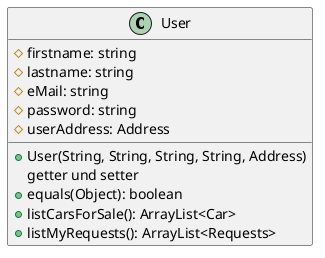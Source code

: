 @startuml
class User {
    #firstname: string
    #lastname: string
    #eMail: string
    #password: string
    #userAddress: Address
    +User(String, String, String, String, Address)
    {method} getter und setter
    +equals(Object): boolean
    +listCarsForSale(): ArrayList<Car>
    +listMyRequests(): ArrayList<Requests>
}
@enduml